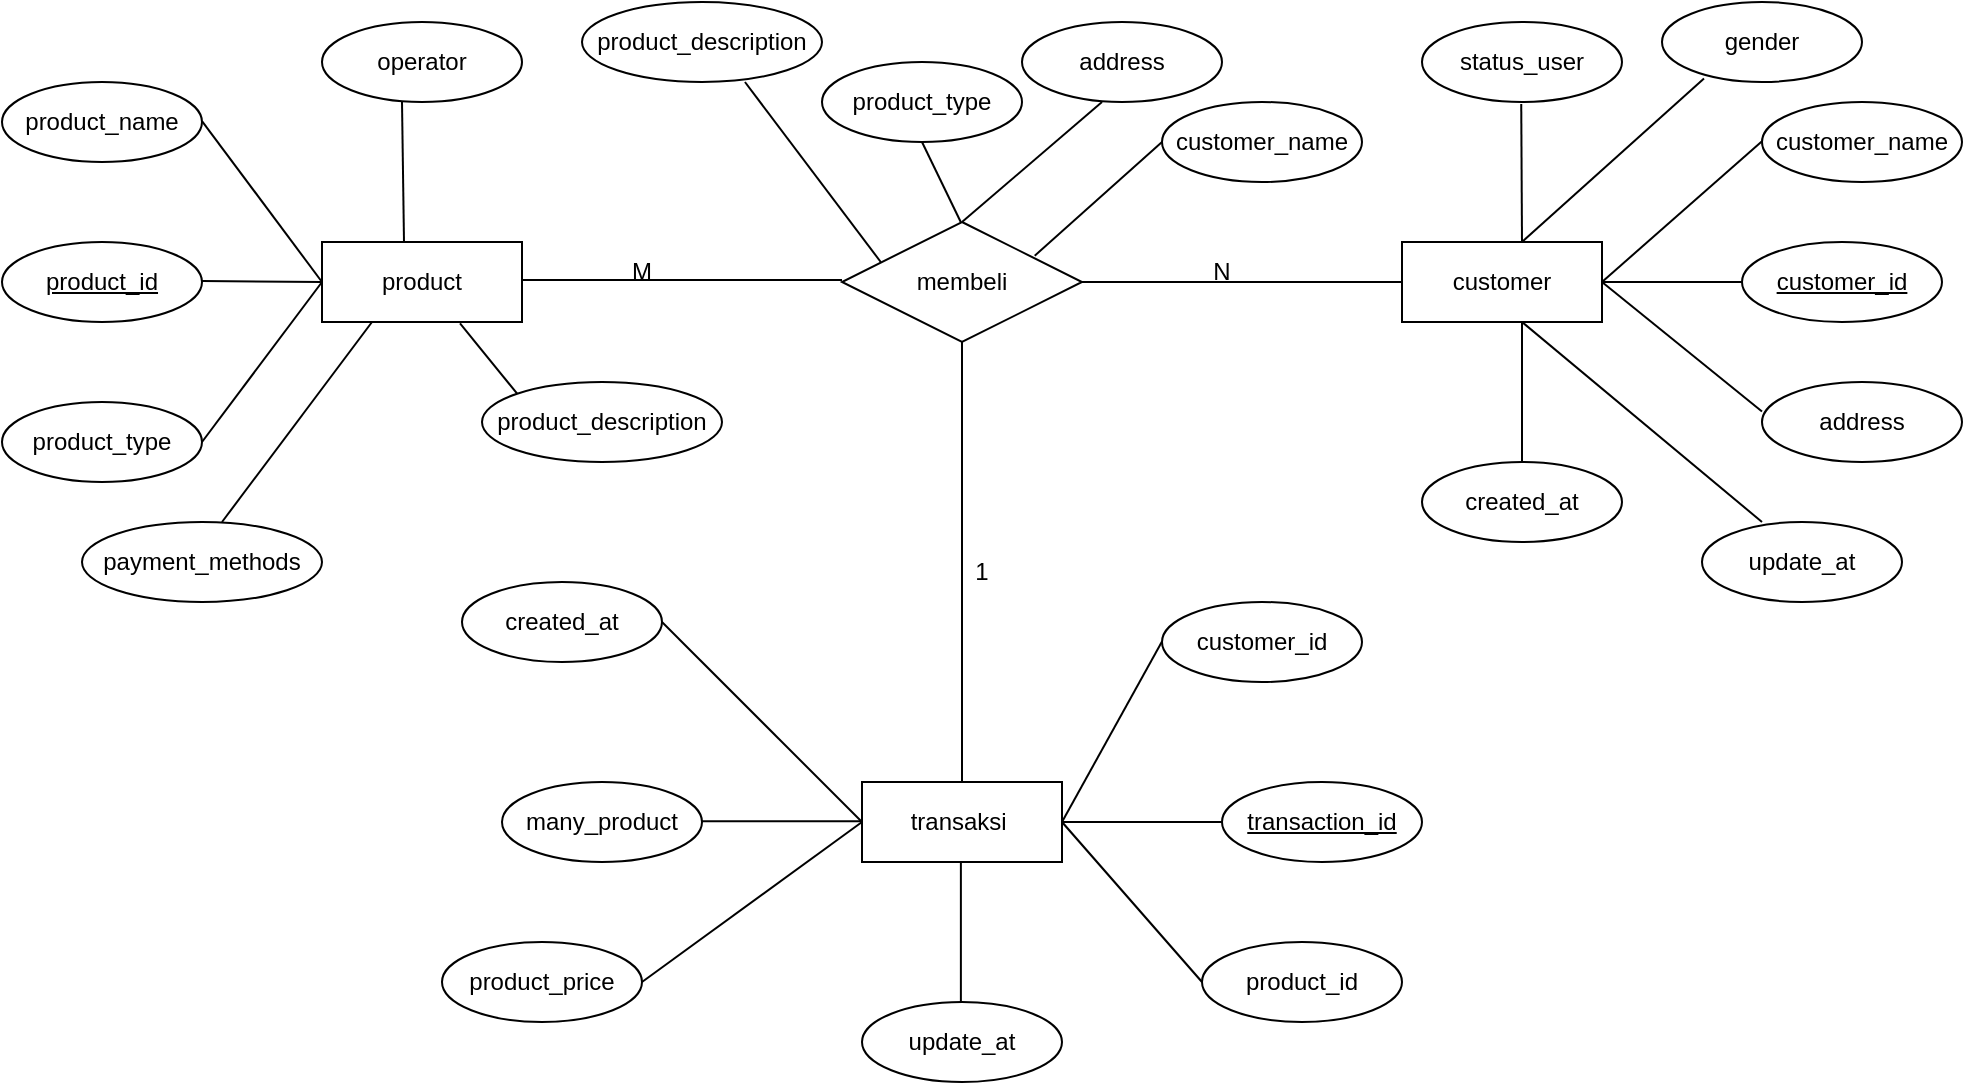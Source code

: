 <mxfile version="21.0.4" type="google"><diagram id="lwSazEeYLvWTNEZdfrEl" name="Halaman-2"><mxGraphModel grid="1" page="1" gridSize="10" guides="1" tooltips="1" connect="1" arrows="1" fold="1" pageScale="1" pageWidth="1169" pageHeight="827" math="0" shadow="0"><root><mxCell id="0"/><mxCell id="1" parent="0"/><mxCell id="PUlpxVy3da0inpWKAx3m-2" value="product" style="whiteSpace=wrap;html=1;align=center;" vertex="1" parent="1"><mxGeometry x="240" y="130" width="100" height="40" as="geometry"/></mxCell><mxCell id="PUlpxVy3da0inpWKAx3m-3" value="membeli" style="shape=rhombus;perimeter=rhombusPerimeter;whiteSpace=wrap;html=1;align=center;" vertex="1" parent="1"><mxGeometry x="500" y="120" width="120" height="60" as="geometry"/></mxCell><mxCell id="1Tq5DboghmX0jS3qJKB_-1" value="customer" style="whiteSpace=wrap;html=1;align=center;" vertex="1" parent="1"><mxGeometry x="780" y="130" width="100" height="40" as="geometry"/></mxCell><mxCell id="2mHh9WvkzXmCO0_GFtJL-1" value="" style="endArrow=none;html=1;rounded=0;" edge="1" parent="1"><mxGeometry relative="1" as="geometry"><mxPoint x="340" y="148.95" as="sourcePoint"/><mxPoint x="500" y="148.95" as="targetPoint"/></mxGeometry></mxCell><mxCell id="2mHh9WvkzXmCO0_GFtJL-2" value="" style="endArrow=none;html=1;rounded=0;" edge="1" parent="1"><mxGeometry relative="1" as="geometry"><mxPoint x="620" y="150" as="sourcePoint"/><mxPoint x="780" y="150" as="targetPoint"/></mxGeometry></mxCell><mxCell id="2mHh9WvkzXmCO0_GFtJL-3" value="M" style="text;html=1;strokeColor=none;fillColor=none;align=center;verticalAlign=middle;whiteSpace=wrap;rounded=0;" vertex="1" parent="1"><mxGeometry x="370" y="130" width="60" height="30" as="geometry"/></mxCell><mxCell id="2mHh9WvkzXmCO0_GFtJL-4" value="N" style="text;html=1;strokeColor=none;fillColor=none;align=center;verticalAlign=middle;whiteSpace=wrap;rounded=0;" vertex="1" parent="1"><mxGeometry x="660" y="130" width="60" height="30" as="geometry"/></mxCell><mxCell id="2mHh9WvkzXmCO0_GFtJL-8" value="product_id" style="ellipse;whiteSpace=wrap;html=1;align=center;fontStyle=4;" vertex="1" parent="1"><mxGeometry x="80" y="130" width="100" height="40" as="geometry"/></mxCell><mxCell id="2mHh9WvkzXmCO0_GFtJL-11" value="" style="endArrow=none;html=1;rounded=0;" edge="1" parent="1"><mxGeometry relative="1" as="geometry"><mxPoint x="180" y="149.52" as="sourcePoint"/><mxPoint x="240" y="150" as="targetPoint"/></mxGeometry></mxCell><mxCell id="2mHh9WvkzXmCO0_GFtJL-12" value="product_name" style="ellipse;whiteSpace=wrap;html=1;align=center;" vertex="1" parent="1"><mxGeometry x="80" y="50" width="100" height="40" as="geometry"/></mxCell><mxCell id="2mHh9WvkzXmCO0_GFtJL-13" value="product_type" style="ellipse;whiteSpace=wrap;html=1;align=center;" vertex="1" parent="1"><mxGeometry x="80" y="210" width="100" height="40" as="geometry"/></mxCell><mxCell id="2mHh9WvkzXmCO0_GFtJL-14" value="" style="endArrow=none;html=1;rounded=0;" edge="1" parent="1"><mxGeometry relative="1" as="geometry"><mxPoint x="180" y="69.52" as="sourcePoint"/><mxPoint x="240" y="150" as="targetPoint"/></mxGeometry></mxCell><mxCell id="2mHh9WvkzXmCO0_GFtJL-15" value="" style="endArrow=none;html=1;rounded=0;" edge="1" parent="1"><mxGeometry relative="1" as="geometry"><mxPoint x="180" y="230" as="sourcePoint"/><mxPoint x="240" y="150" as="targetPoint"/></mxGeometry></mxCell><mxCell id="2mHh9WvkzXmCO0_GFtJL-16" value="product_description" style="ellipse;whiteSpace=wrap;html=1;align=center;" vertex="1" parent="1"><mxGeometry x="320" y="200" width="120" height="40" as="geometry"/></mxCell><mxCell id="2mHh9WvkzXmCO0_GFtJL-17" value="" style="endArrow=none;html=1;rounded=0;entryX=0.69;entryY=1.017;entryDx=0;entryDy=0;entryPerimeter=0;exitX=0;exitY=0;exitDx=0;exitDy=0;" edge="1" parent="1" source="2mHh9WvkzXmCO0_GFtJL-16" target="PUlpxVy3da0inpWKAx3m-2"><mxGeometry relative="1" as="geometry"><mxPoint x="309" y="230" as="sourcePoint"/><mxPoint x="340" y="220.48" as="targetPoint"/></mxGeometry></mxCell><mxCell id="2mHh9WvkzXmCO0_GFtJL-18" value="operator" style="ellipse;whiteSpace=wrap;html=1;align=center;" vertex="1" parent="1"><mxGeometry x="240" y="20" width="100" height="40" as="geometry"/></mxCell><mxCell id="2mHh9WvkzXmCO0_GFtJL-19" value="" style="endArrow=none;html=1;rounded=0;entryX=0.41;entryY=0.002;entryDx=0;entryDy=0;entryPerimeter=0;" edge="1" parent="1" target="PUlpxVy3da0inpWKAx3m-2"><mxGeometry relative="1" as="geometry"><mxPoint x="280" y="60.0" as="sourcePoint"/><mxPoint x="340" y="140.48" as="targetPoint"/></mxGeometry></mxCell><mxCell id="2mHh9WvkzXmCO0_GFtJL-20" value="payment_methods" style="ellipse;whiteSpace=wrap;html=1;align=center;" vertex="1" parent="1"><mxGeometry x="120" y="270" width="120" height="40" as="geometry"/></mxCell><mxCell id="2mHh9WvkzXmCO0_GFtJL-21" value="" style="endArrow=none;html=1;rounded=0;entryX=0.25;entryY=1;entryDx=0;entryDy=0;" edge="1" parent="1" target="PUlpxVy3da0inpWKAx3m-2"><mxGeometry relative="1" as="geometry"><mxPoint x="190" y="270" as="sourcePoint"/><mxPoint x="250" y="190" as="targetPoint"/></mxGeometry></mxCell><mxCell id="2mHh9WvkzXmCO0_GFtJL-22" value="customer_id" style="ellipse;whiteSpace=wrap;html=1;align=center;fontStyle=4;" vertex="1" parent="1"><mxGeometry x="950" y="130" width="100" height="40" as="geometry"/></mxCell><mxCell id="2mHh9WvkzXmCO0_GFtJL-23" value="" style="endArrow=none;html=1;rounded=0;exitX=1;exitY=0.5;exitDx=0;exitDy=0;" edge="1" parent="1" source="1Tq5DboghmX0jS3qJKB_-1"><mxGeometry relative="1" as="geometry"><mxPoint x="920" y="149.69" as="sourcePoint"/><mxPoint x="950" y="150" as="targetPoint"/></mxGeometry></mxCell><mxCell id="2mHh9WvkzXmCO0_GFtJL-24" value="customer_name" style="ellipse;whiteSpace=wrap;html=1;align=center;" vertex="1" parent="1"><mxGeometry x="960" y="60" width="100" height="40" as="geometry"/></mxCell><mxCell id="2mHh9WvkzXmCO0_GFtJL-25" value="" style="endArrow=none;html=1;rounded=0;exitX=1;exitY=0.5;exitDx=0;exitDy=0;" edge="1" parent="1" source="1Tq5DboghmX0jS3qJKB_-1"><mxGeometry relative="1" as="geometry"><mxPoint x="890" y="79.57" as="sourcePoint"/><mxPoint x="960" y="79.57" as="targetPoint"/></mxGeometry></mxCell><mxCell id="2mHh9WvkzXmCO0_GFtJL-26" value="address" style="ellipse;whiteSpace=wrap;html=1;align=center;" vertex="1" parent="1"><mxGeometry x="960" y="200" width="100" height="40" as="geometry"/></mxCell><mxCell id="2mHh9WvkzXmCO0_GFtJL-28" value="" style="endArrow=none;html=1;rounded=0;exitX=1;exitY=0.5;exitDx=0;exitDy=0;" edge="1" parent="1" source="1Tq5DboghmX0jS3qJKB_-1"><mxGeometry relative="1" as="geometry"><mxPoint x="880" y="285.22" as="sourcePoint"/><mxPoint x="960" y="214.79" as="targetPoint"/></mxGeometry></mxCell><mxCell id="poyqTeALtkd4k8_mY96e-3" value="product_type" style="ellipse;whiteSpace=wrap;html=1;align=center;" vertex="1" parent="1"><mxGeometry x="490" y="40" width="100" height="40" as="geometry"/></mxCell><mxCell id="poyqTeALtkd4k8_mY96e-4" value="" style="endArrow=none;html=1;rounded=0;entryX=0.5;entryY=1;entryDx=0;entryDy=0;" edge="1" parent="1" target="poyqTeALtkd4k8_mY96e-3"><mxGeometry relative="1" as="geometry"><mxPoint x="559.37" y="120" as="sourcePoint"/><mxPoint x="559.37" y="61" as="targetPoint"/></mxGeometry></mxCell><mxCell id="poyqTeALtkd4k8_mY96e-5" value="status_user" style="ellipse;whiteSpace=wrap;html=1;align=center;" vertex="1" parent="1"><mxGeometry x="790" y="20" width="100" height="40" as="geometry"/></mxCell><mxCell id="poyqTeALtkd4k8_mY96e-6" value="" style="endArrow=none;html=1;rounded=0;entryX=0.69;entryY=1.017;entryDx=0;entryDy=0;entryPerimeter=0;" edge="1" parent="1"><mxGeometry relative="1" as="geometry"><mxPoint x="840" y="130" as="sourcePoint"/><mxPoint x="839.62" y="61" as="targetPoint"/></mxGeometry></mxCell><mxCell id="poyqTeALtkd4k8_mY96e-12" value="gender" style="ellipse;whiteSpace=wrap;html=1;align=center;" vertex="1" parent="1"><mxGeometry x="910" y="10" width="100" height="40" as="geometry"/></mxCell><mxCell id="poyqTeALtkd4k8_mY96e-13" value="" style="endArrow=none;html=1;rounded=0;entryX=0.21;entryY=0.955;entryDx=0;entryDy=0;entryPerimeter=0;" edge="1" parent="1" target="poyqTeALtkd4k8_mY96e-12"><mxGeometry relative="1" as="geometry"><mxPoint x="840" y="130" as="sourcePoint"/><mxPoint x="930" y="50" as="targetPoint"/></mxGeometry></mxCell><mxCell id="poyqTeALtkd4k8_mY96e-14" value="created_at" style="ellipse;whiteSpace=wrap;html=1;align=center;" vertex="1" parent="1"><mxGeometry x="790" y="240" width="100" height="40" as="geometry"/></mxCell><mxCell id="poyqTeALtkd4k8_mY96e-15" value="" style="endArrow=none;html=1;rounded=0;exitX=1;exitY=0.5;exitDx=0;exitDy=0;" edge="1" parent="1" target="poyqTeALtkd4k8_mY96e-14"><mxGeometry relative="1" as="geometry"><mxPoint x="840" y="170" as="sourcePoint"/><mxPoint x="920" y="234.79" as="targetPoint"/></mxGeometry></mxCell><mxCell id="poyqTeALtkd4k8_mY96e-16" value="update_at" style="ellipse;whiteSpace=wrap;html=1;align=center;" vertex="1" parent="1"><mxGeometry x="930" y="270" width="100" height="40" as="geometry"/></mxCell><mxCell id="poyqTeALtkd4k8_mY96e-17" value="" style="endArrow=none;html=1;rounded=0;" edge="1" parent="1"><mxGeometry relative="1" as="geometry"><mxPoint x="840" y="170" as="sourcePoint"/><mxPoint x="960" y="270" as="targetPoint"/></mxGeometry></mxCell><mxCell id="zAThQaqZRMUuDzax0ow0-1" value="transaksi&amp;nbsp;" style="whiteSpace=wrap;html=1;align=center;" vertex="1" parent="1"><mxGeometry x="510" y="400" width="100" height="40" as="geometry"/></mxCell><mxCell id="zAThQaqZRMUuDzax0ow0-4" value="address" style="ellipse;whiteSpace=wrap;html=1;align=center;" vertex="1" parent="1"><mxGeometry x="590" y="20" width="100" height="40" as="geometry"/></mxCell><mxCell id="zAThQaqZRMUuDzax0ow0-5" value="" style="endArrow=none;html=1;rounded=0;entryX=0.5;entryY=1;entryDx=0;entryDy=0;" edge="1" parent="1"><mxGeometry relative="1" as="geometry"><mxPoint x="630" y="60" as="sourcePoint"/><mxPoint x="560" y="120" as="targetPoint"/><Array as="points"/></mxGeometry></mxCell><mxCell id="zAThQaqZRMUuDzax0ow0-6" value="product_description" style="ellipse;whiteSpace=wrap;html=1;align=center;" vertex="1" parent="1"><mxGeometry x="370" y="10" width="120" height="40" as="geometry"/></mxCell><mxCell id="zAThQaqZRMUuDzax0ow0-7" value="" style="endArrow=none;html=1;rounded=0;entryX=0.679;entryY=1;entryDx=0;entryDy=0;entryPerimeter=0;" edge="1" parent="1" target="zAThQaqZRMUuDzax0ow0-6"><mxGeometry relative="1" as="geometry"><mxPoint x="519.37" y="140" as="sourcePoint"/><mxPoint x="500" y="100" as="targetPoint"/></mxGeometry></mxCell><mxCell id="zAThQaqZRMUuDzax0ow0-8" value="customer_name" style="ellipse;whiteSpace=wrap;html=1;align=center;" vertex="1" parent="1"><mxGeometry x="660" y="60" width="100" height="40" as="geometry"/></mxCell><mxCell id="zAThQaqZRMUuDzax0ow0-9" value="" style="endArrow=none;html=1;rounded=0;entryX=0.803;entryY=0.281;entryDx=0;entryDy=0;entryPerimeter=0;" edge="1" parent="1" target="PUlpxVy3da0inpWKAx3m-3"><mxGeometry relative="1" as="geometry"><mxPoint x="660" y="80" as="sourcePoint"/><mxPoint x="590" y="140" as="targetPoint"/><Array as="points"/></mxGeometry></mxCell><mxCell id="zAThQaqZRMUuDzax0ow0-10" value="" style="endArrow=none;html=1;rounded=0;entryX=0.5;entryY=0;entryDx=0;entryDy=0;" edge="1" parent="1" target="zAThQaqZRMUuDzax0ow0-1"><mxGeometry relative="1" as="geometry"><mxPoint x="560" y="180" as="sourcePoint"/><mxPoint x="490" y="240" as="targetPoint"/><Array as="points"/></mxGeometry></mxCell><mxCell id="zAThQaqZRMUuDzax0ow0-11" value="1" style="text;html=1;strokeColor=none;fillColor=none;align=center;verticalAlign=middle;whiteSpace=wrap;rounded=0;" vertex="1" parent="1"><mxGeometry x="540" y="280" width="60" height="30" as="geometry"/></mxCell><mxCell id="zAThQaqZRMUuDzax0ow0-12" value="transaction_id" style="ellipse;whiteSpace=wrap;html=1;align=center;fontStyle=4;" vertex="1" parent="1"><mxGeometry x="690" y="400" width="100" height="40" as="geometry"/></mxCell><mxCell id="zAThQaqZRMUuDzax0ow0-13" value="" style="endArrow=none;html=1;rounded=0;entryX=1;entryY=0.5;entryDx=0;entryDy=0;" edge="1" parent="1" target="zAThQaqZRMUuDzax0ow0-1"><mxGeometry relative="1" as="geometry"><mxPoint x="690" y="420" as="sourcePoint"/><mxPoint x="689" y="484" as="targetPoint"/></mxGeometry></mxCell><mxCell id="zAThQaqZRMUuDzax0ow0-14" value="product_id" style="ellipse;whiteSpace=wrap;html=1;align=center;" vertex="1" parent="1"><mxGeometry x="680" y="480" width="100" height="40" as="geometry"/></mxCell><mxCell id="zAThQaqZRMUuDzax0ow0-15" value="customer_id" style="ellipse;whiteSpace=wrap;html=1;align=center;" vertex="1" parent="1"><mxGeometry x="660" y="310" width="100" height="40" as="geometry"/></mxCell><mxCell id="zAThQaqZRMUuDzax0ow0-16" value="" style="endArrow=none;html=1;rounded=0;entryX=1;entryY=0.5;entryDx=0;entryDy=0;" edge="1" parent="1" target="zAThQaqZRMUuDzax0ow0-1"><mxGeometry relative="1" as="geometry"><mxPoint x="660" y="329.71" as="sourcePoint"/><mxPoint x="580" y="329.71" as="targetPoint"/></mxGeometry></mxCell><mxCell id="zAThQaqZRMUuDzax0ow0-17" value="" style="endArrow=none;html=1;rounded=0;entryX=1;entryY=0.5;entryDx=0;entryDy=0;" edge="1" parent="1" target="zAThQaqZRMUuDzax0ow0-1"><mxGeometry relative="1" as="geometry"><mxPoint x="680" y="500" as="sourcePoint"/><mxPoint x="630" y="590.29" as="targetPoint"/></mxGeometry></mxCell><mxCell id="zAThQaqZRMUuDzax0ow0-18" value="many_product" style="ellipse;whiteSpace=wrap;html=1;align=center;" vertex="1" parent="1"><mxGeometry x="330" y="400" width="100" height="40" as="geometry"/></mxCell><mxCell id="zAThQaqZRMUuDzax0ow0-19" value="product_price" style="ellipse;whiteSpace=wrap;html=1;align=center;" vertex="1" parent="1"><mxGeometry x="300" y="480" width="100" height="40" as="geometry"/></mxCell><mxCell id="zAThQaqZRMUuDzax0ow0-20" value="" style="endArrow=none;html=1;rounded=0;entryX=1;entryY=0.5;entryDx=0;entryDy=0;exitX=0;exitY=0.5;exitDx=0;exitDy=0;" edge="1" parent="1" source="zAThQaqZRMUuDzax0ow0-1"><mxGeometry relative="1" as="geometry"><mxPoint x="470" y="580" as="sourcePoint"/><mxPoint x="400" y="500" as="targetPoint"/></mxGeometry></mxCell><mxCell id="zAThQaqZRMUuDzax0ow0-21" value="" style="endArrow=none;html=1;rounded=0;entryX=1;entryY=0.5;entryDx=0;entryDy=0;" edge="1" parent="1"><mxGeometry relative="1" as="geometry"><mxPoint x="510" y="419.67" as="sourcePoint"/><mxPoint x="430" y="419.67" as="targetPoint"/></mxGeometry></mxCell><mxCell id="zAThQaqZRMUuDzax0ow0-22" value="created_at" style="ellipse;whiteSpace=wrap;html=1;align=center;" vertex="1" parent="1"><mxGeometry x="310" y="300" width="100" height="40" as="geometry"/></mxCell><mxCell id="zAThQaqZRMUuDzax0ow0-24" value="" style="endArrow=none;html=1;rounded=0;entryX=1;entryY=0.5;entryDx=0;entryDy=0;exitX=0;exitY=0.5;exitDx=0;exitDy=0;" edge="1" parent="1" source="zAThQaqZRMUuDzax0ow0-1"><mxGeometry relative="1" as="geometry"><mxPoint x="520" y="240" as="sourcePoint"/><mxPoint x="410" y="320" as="targetPoint"/></mxGeometry></mxCell><mxCell id="zAThQaqZRMUuDzax0ow0-25" value="update_at" style="ellipse;whiteSpace=wrap;html=1;align=center;" vertex="1" parent="1"><mxGeometry x="510" y="510" width="100" height="40" as="geometry"/></mxCell><mxCell id="zAThQaqZRMUuDzax0ow0-26" value="" style="endArrow=none;html=1;rounded=0;exitX=1;exitY=0.5;exitDx=0;exitDy=0;" edge="1" parent="1"><mxGeometry relative="1" as="geometry"><mxPoint x="559.44" y="440" as="sourcePoint"/><mxPoint x="559.44" y="510" as="targetPoint"/></mxGeometry></mxCell></root></mxGraphModel></diagram></mxfile>